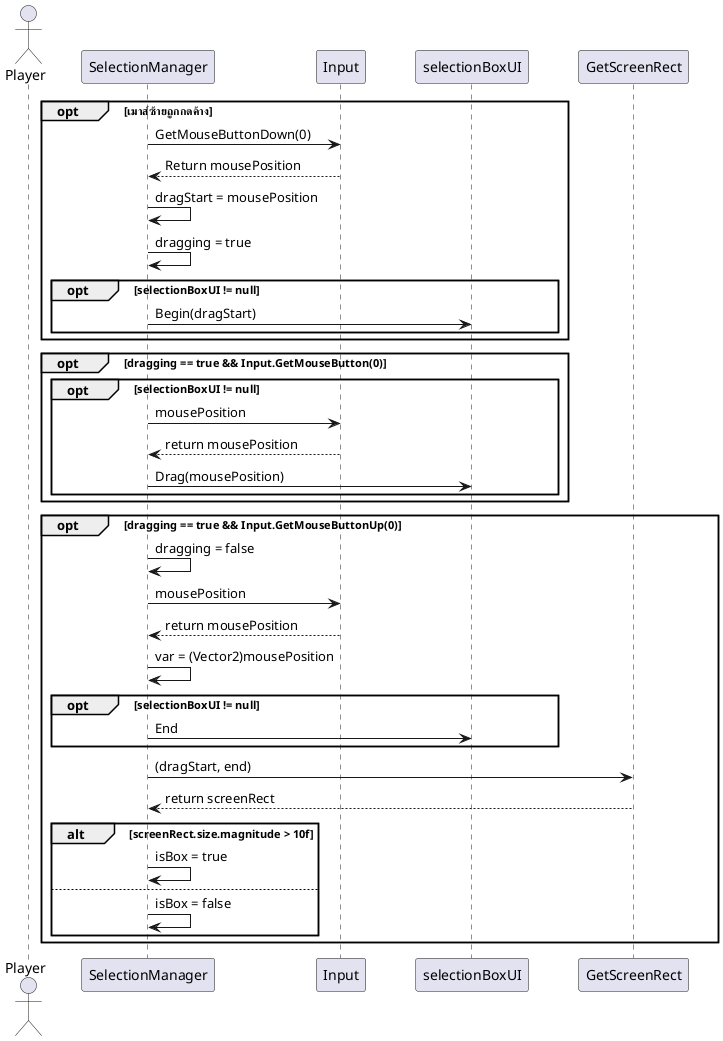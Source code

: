﻿@startuml
    skinparam Shadowing false
    skinparam ParticipantPadding 20

    actor Player
    Participant SelectionManager
    Participant Input
    Participant selectionBoxUI
    Participant GetScreenRect

    opt เมาส์ซ้ายถูกกดค้าง
        SelectionManager -> Input : GetMouseButtonDown(0)
        Input --> SelectionManager :Return mousePosition
        SelectionManager -> SelectionManager : dragStart = mousePosition
        SelectionManager -> SelectionManager : dragging = true
        
        opt selectionBoxUI != null
            SelectionManager -> selectionBoxUI : Begin(dragStart)
        end
    end

    opt dragging == true && Input.GetMouseButton(0)
        opt selectionBoxUI != null
            SelectionManager -> Input : mousePosition
            Input --> SelectionManager : return mousePosition
            SelectionManager -> selectionBoxUI : Drag(mousePosition)
        end
    end

    opt dragging == true && Input.GetMouseButtonUp(0)
        SelectionManager -> SelectionManager : dragging = false
        SelectionManager -> Input : mousePosition
        Input --> SelectionManager : return mousePosition
        SelectionManager -> SelectionManager : var = (Vector2)mousePosition

        opt selectionBoxUI != null
            SelectionManager -> selectionBoxUI : End
        end

        SelectionManager -> GetScreenRect : (dragStart, end)
        GetScreenRect --> SelectionManager : return screenRect

        alt screenRect.size.magnitude > 10f
            SelectionManager -> SelectionManager : isBox = true
        else
            SelectionManager -> SelectionManager : isBox = false
        end
    
    
    end
@enduml